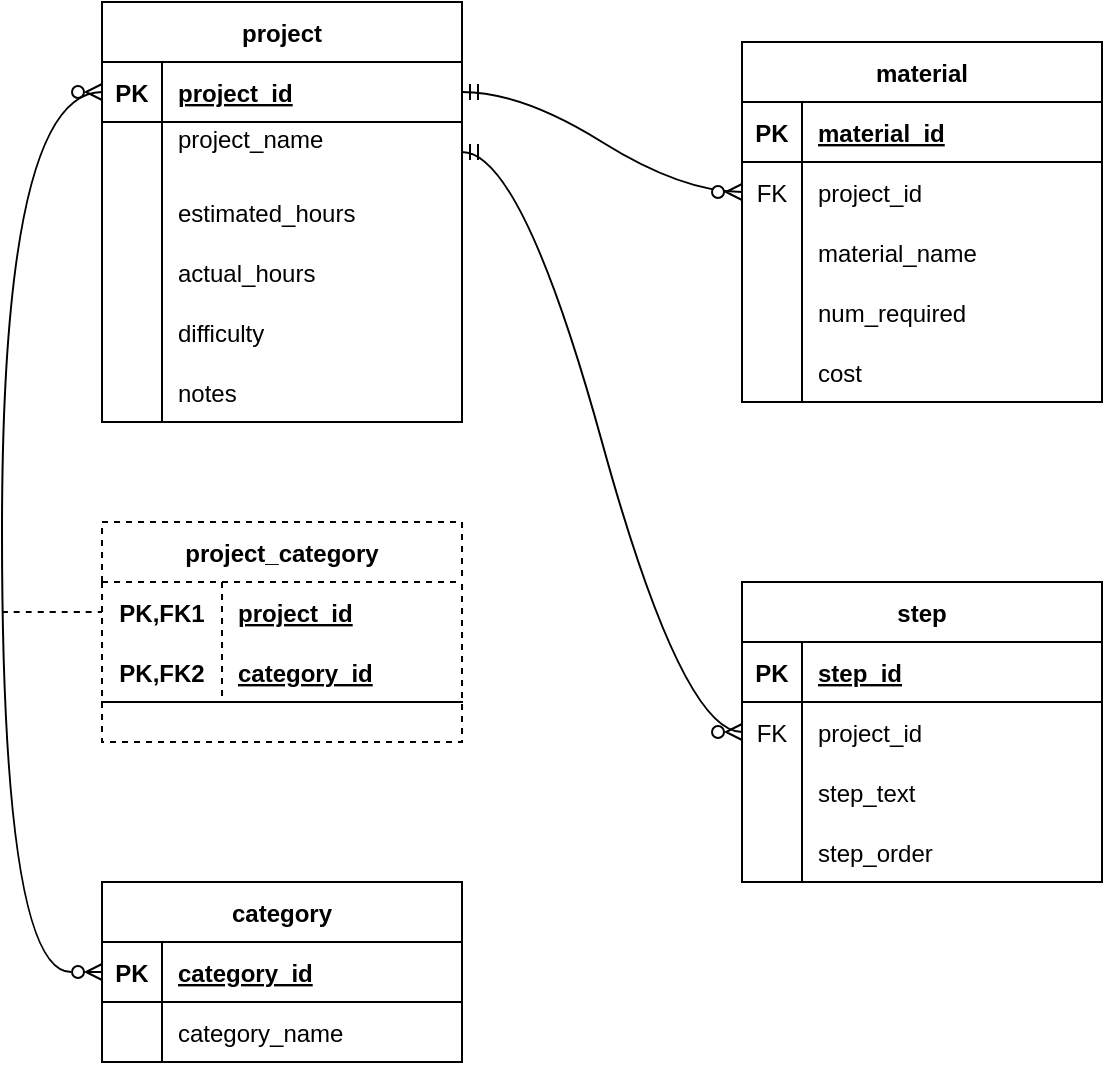 <mxfile version="20.8.10" type="device"><diagram name="Page-1" id="uNAqatjzBYzu8vMTJ8ry"><mxGraphModel dx="1139" dy="828" grid="1" gridSize="10" guides="1" tooltips="1" connect="1" arrows="1" fold="1" page="1" pageScale="1" pageWidth="850" pageHeight="1100" math="0" shadow="0"><root><mxCell id="0"/><mxCell id="1" parent="0"/><mxCell id="K_lw0g8d8MsXn5ezearv-2" value="project" style="shape=table;startSize=30;container=1;collapsible=1;childLayout=tableLayout;fixedRows=1;rowLines=0;fontStyle=1;align=center;resizeLast=1;" parent="1" vertex="1"><mxGeometry x="120" y="60" width="180" height="210" as="geometry"/></mxCell><mxCell id="K_lw0g8d8MsXn5ezearv-3" value="" style="shape=tableRow;horizontal=0;startSize=0;swimlaneHead=0;swimlaneBody=0;fillColor=none;collapsible=0;dropTarget=0;points=[[0,0.5],[1,0.5]];portConstraint=eastwest;top=0;left=0;right=0;bottom=1;" parent="K_lw0g8d8MsXn5ezearv-2" vertex="1"><mxGeometry y="30" width="180" height="30" as="geometry"/></mxCell><mxCell id="K_lw0g8d8MsXn5ezearv-4" value="PK" style="shape=partialRectangle;connectable=0;fillColor=none;top=0;left=0;bottom=0;right=0;fontStyle=1;overflow=hidden;" parent="K_lw0g8d8MsXn5ezearv-3" vertex="1"><mxGeometry width="30" height="30" as="geometry"><mxRectangle width="30" height="30" as="alternateBounds"/></mxGeometry></mxCell><mxCell id="K_lw0g8d8MsXn5ezearv-5" value="project_id" style="shape=partialRectangle;connectable=0;fillColor=none;top=0;left=0;bottom=0;right=0;align=left;spacingLeft=6;fontStyle=5;overflow=hidden;" parent="K_lw0g8d8MsXn5ezearv-3" vertex="1"><mxGeometry x="30" width="150" height="30" as="geometry"><mxRectangle width="150" height="30" as="alternateBounds"/></mxGeometry></mxCell><mxCell id="K_lw0g8d8MsXn5ezearv-6" value="" style="shape=tableRow;horizontal=0;startSize=0;swimlaneHead=0;swimlaneBody=0;fillColor=none;collapsible=0;dropTarget=0;points=[[0,0.5],[1,0.5]];portConstraint=eastwest;top=0;left=0;right=0;bottom=0;" parent="K_lw0g8d8MsXn5ezearv-2" vertex="1"><mxGeometry y="60" width="180" height="30" as="geometry"/></mxCell><mxCell id="K_lw0g8d8MsXn5ezearv-7" value="" style="shape=partialRectangle;connectable=0;fillColor=none;top=0;left=0;bottom=0;right=0;editable=1;overflow=hidden;" parent="K_lw0g8d8MsXn5ezearv-6" vertex="1"><mxGeometry width="30" height="30" as="geometry"><mxRectangle width="30" height="30" as="alternateBounds"/></mxGeometry></mxCell><mxCell id="K_lw0g8d8MsXn5ezearv-8" value="project_name &#10;" style="shape=partialRectangle;connectable=0;fillColor=none;top=0;left=0;bottom=0;right=0;align=left;spacingLeft=6;overflow=hidden;" parent="K_lw0g8d8MsXn5ezearv-6" vertex="1"><mxGeometry x="30" width="150" height="30" as="geometry"><mxRectangle width="150" height="30" as="alternateBounds"/></mxGeometry></mxCell><mxCell id="K_lw0g8d8MsXn5ezearv-9" value="" style="shape=tableRow;horizontal=0;startSize=0;swimlaneHead=0;swimlaneBody=0;fillColor=none;collapsible=0;dropTarget=0;points=[[0,0.5],[1,0.5]];portConstraint=eastwest;top=0;left=0;right=0;bottom=0;" parent="K_lw0g8d8MsXn5ezearv-2" vertex="1"><mxGeometry y="90" width="180" height="30" as="geometry"/></mxCell><mxCell id="K_lw0g8d8MsXn5ezearv-10" value="" style="shape=partialRectangle;connectable=0;fillColor=none;top=0;left=0;bottom=0;right=0;editable=1;overflow=hidden;" parent="K_lw0g8d8MsXn5ezearv-9" vertex="1"><mxGeometry width="30" height="30" as="geometry"><mxRectangle width="30" height="30" as="alternateBounds"/></mxGeometry></mxCell><mxCell id="K_lw0g8d8MsXn5ezearv-11" value="estimated_hours" style="shape=partialRectangle;connectable=0;fillColor=none;top=0;left=0;bottom=0;right=0;align=left;spacingLeft=6;overflow=hidden;" parent="K_lw0g8d8MsXn5ezearv-9" vertex="1"><mxGeometry x="30" width="150" height="30" as="geometry"><mxRectangle width="150" height="30" as="alternateBounds"/></mxGeometry></mxCell><mxCell id="K_lw0g8d8MsXn5ezearv-12" value="" style="shape=tableRow;horizontal=0;startSize=0;swimlaneHead=0;swimlaneBody=0;fillColor=none;collapsible=0;dropTarget=0;points=[[0,0.5],[1,0.5]];portConstraint=eastwest;top=0;left=0;right=0;bottom=0;" parent="K_lw0g8d8MsXn5ezearv-2" vertex="1"><mxGeometry y="120" width="180" height="30" as="geometry"/></mxCell><mxCell id="K_lw0g8d8MsXn5ezearv-13" value="" style="shape=partialRectangle;connectable=0;fillColor=none;top=0;left=0;bottom=0;right=0;editable=1;overflow=hidden;" parent="K_lw0g8d8MsXn5ezearv-12" vertex="1"><mxGeometry width="30" height="30" as="geometry"><mxRectangle width="30" height="30" as="alternateBounds"/></mxGeometry></mxCell><mxCell id="K_lw0g8d8MsXn5ezearv-14" value="actual_hours" style="shape=partialRectangle;connectable=0;fillColor=none;top=0;left=0;bottom=0;right=0;align=left;spacingLeft=6;overflow=hidden;" parent="K_lw0g8d8MsXn5ezearv-12" vertex="1"><mxGeometry x="30" width="150" height="30" as="geometry"><mxRectangle width="150" height="30" as="alternateBounds"/></mxGeometry></mxCell><mxCell id="K_lw0g8d8MsXn5ezearv-15" style="shape=tableRow;horizontal=0;startSize=0;swimlaneHead=0;swimlaneBody=0;fillColor=none;collapsible=0;dropTarget=0;points=[[0,0.5],[1,0.5]];portConstraint=eastwest;top=0;left=0;right=0;bottom=0;" parent="K_lw0g8d8MsXn5ezearv-2" vertex="1"><mxGeometry y="150" width="180" height="30" as="geometry"/></mxCell><mxCell id="K_lw0g8d8MsXn5ezearv-16" style="shape=partialRectangle;connectable=0;fillColor=none;top=0;left=0;bottom=0;right=0;editable=1;overflow=hidden;" parent="K_lw0g8d8MsXn5ezearv-15" vertex="1"><mxGeometry width="30" height="30" as="geometry"><mxRectangle width="30" height="30" as="alternateBounds"/></mxGeometry></mxCell><mxCell id="K_lw0g8d8MsXn5ezearv-17" value="difficulty" style="shape=partialRectangle;connectable=0;fillColor=none;top=0;left=0;bottom=0;right=0;align=left;spacingLeft=6;overflow=hidden;" parent="K_lw0g8d8MsXn5ezearv-15" vertex="1"><mxGeometry x="30" width="150" height="30" as="geometry"><mxRectangle width="150" height="30" as="alternateBounds"/></mxGeometry></mxCell><mxCell id="K_lw0g8d8MsXn5ezearv-18" style="shape=tableRow;horizontal=0;startSize=0;swimlaneHead=0;swimlaneBody=0;fillColor=none;collapsible=0;dropTarget=0;points=[[0,0.5],[1,0.5]];portConstraint=eastwest;top=0;left=0;right=0;bottom=0;" parent="K_lw0g8d8MsXn5ezearv-2" vertex="1"><mxGeometry y="180" width="180" height="30" as="geometry"/></mxCell><mxCell id="K_lw0g8d8MsXn5ezearv-19" style="shape=partialRectangle;connectable=0;fillColor=none;top=0;left=0;bottom=0;right=0;editable=1;overflow=hidden;" parent="K_lw0g8d8MsXn5ezearv-18" vertex="1"><mxGeometry width="30" height="30" as="geometry"><mxRectangle width="30" height="30" as="alternateBounds"/></mxGeometry></mxCell><mxCell id="K_lw0g8d8MsXn5ezearv-20" value="notes" style="shape=partialRectangle;connectable=0;fillColor=none;top=0;left=0;bottom=0;right=0;align=left;spacingLeft=6;overflow=hidden;" parent="K_lw0g8d8MsXn5ezearv-18" vertex="1"><mxGeometry x="30" width="150" height="30" as="geometry"><mxRectangle width="150" height="30" as="alternateBounds"/></mxGeometry></mxCell><mxCell id="K_lw0g8d8MsXn5ezearv-21" value="material" style="shape=table;startSize=30;container=1;collapsible=1;childLayout=tableLayout;fixedRows=1;rowLines=0;fontStyle=1;align=center;resizeLast=1;" parent="1" vertex="1"><mxGeometry x="440" y="80" width="180" height="180" as="geometry"/></mxCell><mxCell id="K_lw0g8d8MsXn5ezearv-22" value="" style="shape=tableRow;horizontal=0;startSize=0;swimlaneHead=0;swimlaneBody=0;fillColor=none;collapsible=0;dropTarget=0;points=[[0,0.5],[1,0.5]];portConstraint=eastwest;top=0;left=0;right=0;bottom=1;" parent="K_lw0g8d8MsXn5ezearv-21" vertex="1"><mxGeometry y="30" width="180" height="30" as="geometry"/></mxCell><mxCell id="K_lw0g8d8MsXn5ezearv-23" value="PK" style="shape=partialRectangle;connectable=0;fillColor=none;top=0;left=0;bottom=0;right=0;fontStyle=1;overflow=hidden;" parent="K_lw0g8d8MsXn5ezearv-22" vertex="1"><mxGeometry width="30" height="30" as="geometry"><mxRectangle width="30" height="30" as="alternateBounds"/></mxGeometry></mxCell><mxCell id="K_lw0g8d8MsXn5ezearv-24" value="material_id" style="shape=partialRectangle;connectable=0;fillColor=none;top=0;left=0;bottom=0;right=0;align=left;spacingLeft=6;fontStyle=5;overflow=hidden;" parent="K_lw0g8d8MsXn5ezearv-22" vertex="1"><mxGeometry x="30" width="150" height="30" as="geometry"><mxRectangle width="150" height="30" as="alternateBounds"/></mxGeometry></mxCell><mxCell id="K_lw0g8d8MsXn5ezearv-25" value="" style="shape=tableRow;horizontal=0;startSize=0;swimlaneHead=0;swimlaneBody=0;fillColor=none;collapsible=0;dropTarget=0;points=[[0,0.5],[1,0.5]];portConstraint=eastwest;top=0;left=0;right=0;bottom=0;" parent="K_lw0g8d8MsXn5ezearv-21" vertex="1"><mxGeometry y="60" width="180" height="30" as="geometry"/></mxCell><mxCell id="K_lw0g8d8MsXn5ezearv-26" value="FK" style="shape=partialRectangle;connectable=0;fillColor=none;top=0;left=0;bottom=0;right=0;editable=1;overflow=hidden;" parent="K_lw0g8d8MsXn5ezearv-25" vertex="1"><mxGeometry width="30" height="30" as="geometry"><mxRectangle width="30" height="30" as="alternateBounds"/></mxGeometry></mxCell><mxCell id="K_lw0g8d8MsXn5ezearv-27" value="project_id" style="shape=partialRectangle;connectable=0;fillColor=none;top=0;left=0;bottom=0;right=0;align=left;spacingLeft=6;overflow=hidden;" parent="K_lw0g8d8MsXn5ezearv-25" vertex="1"><mxGeometry x="30" width="150" height="30" as="geometry"><mxRectangle width="150" height="30" as="alternateBounds"/></mxGeometry></mxCell><mxCell id="K_lw0g8d8MsXn5ezearv-28" value="" style="shape=tableRow;horizontal=0;startSize=0;swimlaneHead=0;swimlaneBody=0;fillColor=none;collapsible=0;dropTarget=0;points=[[0,0.5],[1,0.5]];portConstraint=eastwest;top=0;left=0;right=0;bottom=0;" parent="K_lw0g8d8MsXn5ezearv-21" vertex="1"><mxGeometry y="90" width="180" height="30" as="geometry"/></mxCell><mxCell id="K_lw0g8d8MsXn5ezearv-29" value="" style="shape=partialRectangle;connectable=0;fillColor=none;top=0;left=0;bottom=0;right=0;editable=1;overflow=hidden;" parent="K_lw0g8d8MsXn5ezearv-28" vertex="1"><mxGeometry width="30" height="30" as="geometry"><mxRectangle width="30" height="30" as="alternateBounds"/></mxGeometry></mxCell><mxCell id="K_lw0g8d8MsXn5ezearv-30" value="material_name" style="shape=partialRectangle;connectable=0;fillColor=none;top=0;left=0;bottom=0;right=0;align=left;spacingLeft=6;overflow=hidden;" parent="K_lw0g8d8MsXn5ezearv-28" vertex="1"><mxGeometry x="30" width="150" height="30" as="geometry"><mxRectangle width="150" height="30" as="alternateBounds"/></mxGeometry></mxCell><mxCell id="K_lw0g8d8MsXn5ezearv-31" value="" style="shape=tableRow;horizontal=0;startSize=0;swimlaneHead=0;swimlaneBody=0;fillColor=none;collapsible=0;dropTarget=0;points=[[0,0.5],[1,0.5]];portConstraint=eastwest;top=0;left=0;right=0;bottom=0;" parent="K_lw0g8d8MsXn5ezearv-21" vertex="1"><mxGeometry y="120" width="180" height="30" as="geometry"/></mxCell><mxCell id="K_lw0g8d8MsXn5ezearv-32" value="" style="shape=partialRectangle;connectable=0;fillColor=none;top=0;left=0;bottom=0;right=0;editable=1;overflow=hidden;" parent="K_lw0g8d8MsXn5ezearv-31" vertex="1"><mxGeometry width="30" height="30" as="geometry"><mxRectangle width="30" height="30" as="alternateBounds"/></mxGeometry></mxCell><mxCell id="K_lw0g8d8MsXn5ezearv-33" value="num_required" style="shape=partialRectangle;connectable=0;fillColor=none;top=0;left=0;bottom=0;right=0;align=left;spacingLeft=6;overflow=hidden;" parent="K_lw0g8d8MsXn5ezearv-31" vertex="1"><mxGeometry x="30" width="150" height="30" as="geometry"><mxRectangle width="150" height="30" as="alternateBounds"/></mxGeometry></mxCell><mxCell id="K_lw0g8d8MsXn5ezearv-34" style="shape=tableRow;horizontal=0;startSize=0;swimlaneHead=0;swimlaneBody=0;fillColor=none;collapsible=0;dropTarget=0;points=[[0,0.5],[1,0.5]];portConstraint=eastwest;top=0;left=0;right=0;bottom=0;" parent="K_lw0g8d8MsXn5ezearv-21" vertex="1"><mxGeometry y="150" width="180" height="30" as="geometry"/></mxCell><mxCell id="K_lw0g8d8MsXn5ezearv-35" style="shape=partialRectangle;connectable=0;fillColor=none;top=0;left=0;bottom=0;right=0;editable=1;overflow=hidden;" parent="K_lw0g8d8MsXn5ezearv-34" vertex="1"><mxGeometry width="30" height="30" as="geometry"><mxRectangle width="30" height="30" as="alternateBounds"/></mxGeometry></mxCell><mxCell id="K_lw0g8d8MsXn5ezearv-36" value="cost" style="shape=partialRectangle;connectable=0;fillColor=none;top=0;left=0;bottom=0;right=0;align=left;spacingLeft=6;overflow=hidden;" parent="K_lw0g8d8MsXn5ezearv-34" vertex="1"><mxGeometry x="30" width="150" height="30" as="geometry"><mxRectangle width="150" height="30" as="alternateBounds"/></mxGeometry></mxCell><mxCell id="K_lw0g8d8MsXn5ezearv-37" value="step" style="shape=table;startSize=30;container=1;collapsible=1;childLayout=tableLayout;fixedRows=1;rowLines=0;fontStyle=1;align=center;resizeLast=1;" parent="1" vertex="1"><mxGeometry x="440" y="350" width="180" height="150" as="geometry"/></mxCell><mxCell id="K_lw0g8d8MsXn5ezearv-38" value="" style="shape=tableRow;horizontal=0;startSize=0;swimlaneHead=0;swimlaneBody=0;fillColor=none;collapsible=0;dropTarget=0;points=[[0,0.5],[1,0.5]];portConstraint=eastwest;top=0;left=0;right=0;bottom=1;" parent="K_lw0g8d8MsXn5ezearv-37" vertex="1"><mxGeometry y="30" width="180" height="30" as="geometry"/></mxCell><mxCell id="K_lw0g8d8MsXn5ezearv-39" value="PK" style="shape=partialRectangle;connectable=0;fillColor=none;top=0;left=0;bottom=0;right=0;fontStyle=1;overflow=hidden;" parent="K_lw0g8d8MsXn5ezearv-38" vertex="1"><mxGeometry width="30" height="30" as="geometry"><mxRectangle width="30" height="30" as="alternateBounds"/></mxGeometry></mxCell><mxCell id="K_lw0g8d8MsXn5ezearv-40" value="step_id" style="shape=partialRectangle;connectable=0;fillColor=none;top=0;left=0;bottom=0;right=0;align=left;spacingLeft=6;fontStyle=5;overflow=hidden;" parent="K_lw0g8d8MsXn5ezearv-38" vertex="1"><mxGeometry x="30" width="150" height="30" as="geometry"><mxRectangle width="150" height="30" as="alternateBounds"/></mxGeometry></mxCell><mxCell id="K_lw0g8d8MsXn5ezearv-41" value="" style="shape=tableRow;horizontal=0;startSize=0;swimlaneHead=0;swimlaneBody=0;fillColor=none;collapsible=0;dropTarget=0;points=[[0,0.5],[1,0.5]];portConstraint=eastwest;top=0;left=0;right=0;bottom=0;" parent="K_lw0g8d8MsXn5ezearv-37" vertex="1"><mxGeometry y="60" width="180" height="30" as="geometry"/></mxCell><mxCell id="K_lw0g8d8MsXn5ezearv-42" value="FK" style="shape=partialRectangle;connectable=0;fillColor=none;top=0;left=0;bottom=0;right=0;editable=1;overflow=hidden;" parent="K_lw0g8d8MsXn5ezearv-41" vertex="1"><mxGeometry width="30" height="30" as="geometry"><mxRectangle width="30" height="30" as="alternateBounds"/></mxGeometry></mxCell><mxCell id="K_lw0g8d8MsXn5ezearv-43" value="project_id" style="shape=partialRectangle;connectable=0;fillColor=none;top=0;left=0;bottom=0;right=0;align=left;spacingLeft=6;overflow=hidden;" parent="K_lw0g8d8MsXn5ezearv-41" vertex="1"><mxGeometry x="30" width="150" height="30" as="geometry"><mxRectangle width="150" height="30" as="alternateBounds"/></mxGeometry></mxCell><mxCell id="K_lw0g8d8MsXn5ezearv-44" value="" style="shape=tableRow;horizontal=0;startSize=0;swimlaneHead=0;swimlaneBody=0;fillColor=none;collapsible=0;dropTarget=0;points=[[0,0.5],[1,0.5]];portConstraint=eastwest;top=0;left=0;right=0;bottom=0;" parent="K_lw0g8d8MsXn5ezearv-37" vertex="1"><mxGeometry y="90" width="180" height="30" as="geometry"/></mxCell><mxCell id="K_lw0g8d8MsXn5ezearv-45" value="" style="shape=partialRectangle;connectable=0;fillColor=none;top=0;left=0;bottom=0;right=0;editable=1;overflow=hidden;" parent="K_lw0g8d8MsXn5ezearv-44" vertex="1"><mxGeometry width="30" height="30" as="geometry"><mxRectangle width="30" height="30" as="alternateBounds"/></mxGeometry></mxCell><mxCell id="K_lw0g8d8MsXn5ezearv-46" value="step_text" style="shape=partialRectangle;connectable=0;fillColor=none;top=0;left=0;bottom=0;right=0;align=left;spacingLeft=6;overflow=hidden;" parent="K_lw0g8d8MsXn5ezearv-44" vertex="1"><mxGeometry x="30" width="150" height="30" as="geometry"><mxRectangle width="150" height="30" as="alternateBounds"/></mxGeometry></mxCell><mxCell id="K_lw0g8d8MsXn5ezearv-47" value="" style="shape=tableRow;horizontal=0;startSize=0;swimlaneHead=0;swimlaneBody=0;fillColor=none;collapsible=0;dropTarget=0;points=[[0,0.5],[1,0.5]];portConstraint=eastwest;top=0;left=0;right=0;bottom=0;" parent="K_lw0g8d8MsXn5ezearv-37" vertex="1"><mxGeometry y="120" width="180" height="30" as="geometry"/></mxCell><mxCell id="K_lw0g8d8MsXn5ezearv-48" value="" style="shape=partialRectangle;connectable=0;fillColor=none;top=0;left=0;bottom=0;right=0;editable=1;overflow=hidden;" parent="K_lw0g8d8MsXn5ezearv-47" vertex="1"><mxGeometry width="30" height="30" as="geometry"><mxRectangle width="30" height="30" as="alternateBounds"/></mxGeometry></mxCell><mxCell id="K_lw0g8d8MsXn5ezearv-49" value="step_order" style="shape=partialRectangle;connectable=0;fillColor=none;top=0;left=0;bottom=0;right=0;align=left;spacingLeft=6;overflow=hidden;" parent="K_lw0g8d8MsXn5ezearv-47" vertex="1"><mxGeometry x="30" width="150" height="30" as="geometry"><mxRectangle width="150" height="30" as="alternateBounds"/></mxGeometry></mxCell><mxCell id="K_lw0g8d8MsXn5ezearv-50" value="category" style="shape=table;startSize=30;container=1;collapsible=1;childLayout=tableLayout;fixedRows=1;rowLines=0;fontStyle=1;align=center;resizeLast=1;" parent="1" vertex="1"><mxGeometry x="120" y="500" width="180" height="90" as="geometry"/></mxCell><mxCell id="K_lw0g8d8MsXn5ezearv-51" value="" style="shape=tableRow;horizontal=0;startSize=0;swimlaneHead=0;swimlaneBody=0;fillColor=none;collapsible=0;dropTarget=0;points=[[0,0.5],[1,0.5]];portConstraint=eastwest;top=0;left=0;right=0;bottom=1;" parent="K_lw0g8d8MsXn5ezearv-50" vertex="1"><mxGeometry y="30" width="180" height="30" as="geometry"/></mxCell><mxCell id="K_lw0g8d8MsXn5ezearv-52" value="PK" style="shape=partialRectangle;connectable=0;fillColor=none;top=0;left=0;bottom=0;right=0;fontStyle=1;overflow=hidden;" parent="K_lw0g8d8MsXn5ezearv-51" vertex="1"><mxGeometry width="30" height="30" as="geometry"><mxRectangle width="30" height="30" as="alternateBounds"/></mxGeometry></mxCell><mxCell id="K_lw0g8d8MsXn5ezearv-53" value="category_id" style="shape=partialRectangle;connectable=0;fillColor=none;top=0;left=0;bottom=0;right=0;align=left;spacingLeft=6;fontStyle=5;overflow=hidden;" parent="K_lw0g8d8MsXn5ezearv-51" vertex="1"><mxGeometry x="30" width="150" height="30" as="geometry"><mxRectangle width="150" height="30" as="alternateBounds"/></mxGeometry></mxCell><mxCell id="K_lw0g8d8MsXn5ezearv-54" value="" style="shape=tableRow;horizontal=0;startSize=0;swimlaneHead=0;swimlaneBody=0;fillColor=none;collapsible=0;dropTarget=0;points=[[0,0.5],[1,0.5]];portConstraint=eastwest;top=0;left=0;right=0;bottom=0;" parent="K_lw0g8d8MsXn5ezearv-50" vertex="1"><mxGeometry y="60" width="180" height="30" as="geometry"/></mxCell><mxCell id="K_lw0g8d8MsXn5ezearv-55" value="" style="shape=partialRectangle;connectable=0;fillColor=none;top=0;left=0;bottom=0;right=0;editable=1;overflow=hidden;" parent="K_lw0g8d8MsXn5ezearv-54" vertex="1"><mxGeometry width="30" height="30" as="geometry"><mxRectangle width="30" height="30" as="alternateBounds"/></mxGeometry></mxCell><mxCell id="K_lw0g8d8MsXn5ezearv-56" value="category_name" style="shape=partialRectangle;connectable=0;fillColor=none;top=0;left=0;bottom=0;right=0;align=left;spacingLeft=6;overflow=hidden;" parent="K_lw0g8d8MsXn5ezearv-54" vertex="1"><mxGeometry x="30" width="150" height="30" as="geometry"><mxRectangle width="150" height="30" as="alternateBounds"/></mxGeometry></mxCell><mxCell id="K_lw0g8d8MsXn5ezearv-63" value="project_category" style="shape=table;startSize=30;container=1;collapsible=1;childLayout=tableLayout;fixedRows=1;rowLines=0;fontStyle=1;align=center;resizeLast=1;dashed=1;" parent="1" vertex="1"><mxGeometry x="120" y="320" width="180" height="110" as="geometry"/></mxCell><mxCell id="K_lw0g8d8MsXn5ezearv-64" value="" style="shape=tableRow;horizontal=0;startSize=0;swimlaneHead=0;swimlaneBody=0;fillColor=none;collapsible=0;dropTarget=0;points=[[0,0.5],[1,0.5]];portConstraint=eastwest;top=0;left=0;right=0;bottom=0;" parent="K_lw0g8d8MsXn5ezearv-63" vertex="1"><mxGeometry y="30" width="180" height="30" as="geometry"/></mxCell><mxCell id="K_lw0g8d8MsXn5ezearv-65" value="PK,FK1" style="shape=partialRectangle;connectable=0;fillColor=none;top=0;left=0;bottom=0;right=0;fontStyle=1;overflow=hidden;" parent="K_lw0g8d8MsXn5ezearv-64" vertex="1"><mxGeometry width="60" height="30" as="geometry"><mxRectangle width="60" height="30" as="alternateBounds"/></mxGeometry></mxCell><mxCell id="K_lw0g8d8MsXn5ezearv-66" value="project_id" style="shape=partialRectangle;connectable=0;fillColor=none;top=0;left=0;bottom=0;right=0;align=left;spacingLeft=6;fontStyle=5;overflow=hidden;" parent="K_lw0g8d8MsXn5ezearv-64" vertex="1"><mxGeometry x="60" width="120" height="30" as="geometry"><mxRectangle width="120" height="30" as="alternateBounds"/></mxGeometry></mxCell><mxCell id="K_lw0g8d8MsXn5ezearv-67" value="" style="shape=tableRow;horizontal=0;startSize=0;swimlaneHead=0;swimlaneBody=0;fillColor=none;collapsible=0;dropTarget=0;points=[[0,0.5],[1,0.5]];portConstraint=eastwest;top=0;left=0;right=0;bottom=1;" parent="K_lw0g8d8MsXn5ezearv-63" vertex="1"><mxGeometry y="60" width="180" height="30" as="geometry"/></mxCell><mxCell id="K_lw0g8d8MsXn5ezearv-68" value="PK,FK2" style="shape=partialRectangle;connectable=0;fillColor=none;top=0;left=0;bottom=0;right=0;fontStyle=1;overflow=hidden;" parent="K_lw0g8d8MsXn5ezearv-67" vertex="1"><mxGeometry width="60" height="30" as="geometry"><mxRectangle width="60" height="30" as="alternateBounds"/></mxGeometry></mxCell><mxCell id="K_lw0g8d8MsXn5ezearv-69" value="category_id" style="shape=partialRectangle;connectable=0;fillColor=none;top=0;left=0;bottom=0;right=0;align=left;spacingLeft=6;fontStyle=5;overflow=hidden;" parent="K_lw0g8d8MsXn5ezearv-67" vertex="1"><mxGeometry x="60" width="120" height="30" as="geometry"><mxRectangle width="120" height="30" as="alternateBounds"/></mxGeometry></mxCell><mxCell id="K_lw0g8d8MsXn5ezearv-77" value="" style="edgeStyle=orthogonalEdgeStyle;fontSize=12;html=1;endArrow=ERzeroToMany;endFill=1;rounded=0;exitX=0;exitY=0.5;exitDx=0;exitDy=0;entryX=0;entryY=0.5;entryDx=0;entryDy=0;curved=1;startArrow=ERzeroToMany;startFill=0;" parent="1" source="K_lw0g8d8MsXn5ezearv-51" target="K_lw0g8d8MsXn5ezearv-3" edge="1"><mxGeometry width="100" height="100" relative="1" as="geometry"><mxPoint x="370" y="380" as="sourcePoint"/><mxPoint x="110" y="100" as="targetPoint"/><Array as="points"><mxPoint x="70" y="545"/><mxPoint x="70" y="105"/></Array></mxGeometry></mxCell><mxCell id="K_lw0g8d8MsXn5ezearv-79" value="" style="edgeStyle=entityRelationEdgeStyle;fontSize=12;html=1;endArrow=ERzeroToMany;endFill=1;rounded=0;curved=1;entryX=0;entryY=0.5;entryDx=0;entryDy=0;exitX=1;exitY=0.5;exitDx=0;exitDy=0;startArrow=ERmandOne;startFill=0;" parent="1" source="K_lw0g8d8MsXn5ezearv-3" target="K_lw0g8d8MsXn5ezearv-25" edge="1"><mxGeometry width="100" height="100" relative="1" as="geometry"><mxPoint x="310" y="270" as="sourcePoint"/><mxPoint x="410" y="170" as="targetPoint"/></mxGeometry></mxCell><mxCell id="K_lw0g8d8MsXn5ezearv-81" value="" style="edgeStyle=entityRelationEdgeStyle;fontSize=12;html=1;endArrow=ERzeroToMany;endFill=1;rounded=0;curved=1;entryX=0;entryY=0.5;entryDx=0;entryDy=0;exitX=1;exitY=0.5;exitDx=0;exitDy=0;startArrow=ERmandOne;startFill=0;" parent="1" source="K_lw0g8d8MsXn5ezearv-6" target="K_lw0g8d8MsXn5ezearv-41" edge="1"><mxGeometry width="100" height="100" relative="1" as="geometry"><mxPoint x="310" y="115" as="sourcePoint"/><mxPoint x="450" y="165" as="targetPoint"/></mxGeometry></mxCell><mxCell id="K_lw0g8d8MsXn5ezearv-82" value="" style="endArrow=none;html=1;rounded=0;curved=1;entryX=0;entryY=0.5;entryDx=0;entryDy=0;dashed=1;" parent="1" target="K_lw0g8d8MsXn5ezearv-64" edge="1"><mxGeometry relative="1" as="geometry"><mxPoint x="70" y="365" as="sourcePoint"/><mxPoint x="70" y="390" as="targetPoint"/></mxGeometry></mxCell></root></mxGraphModel></diagram></mxfile>